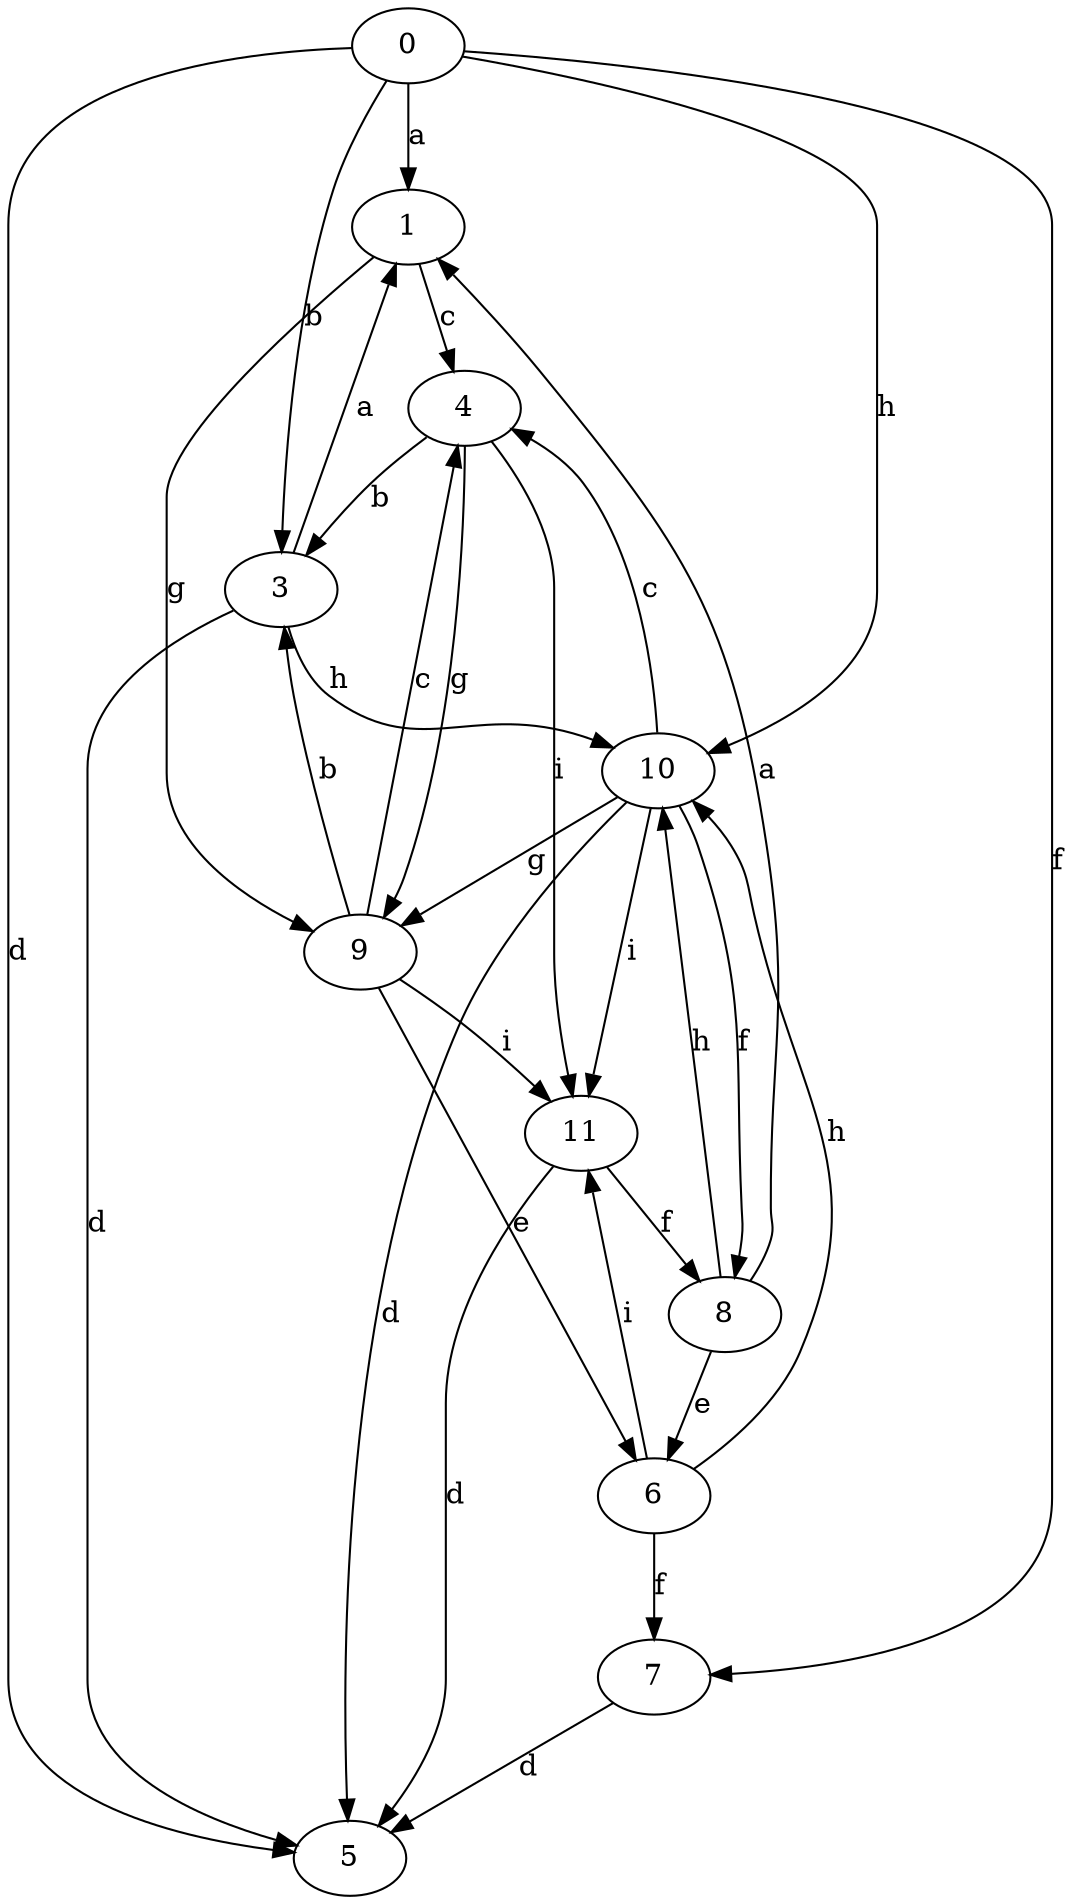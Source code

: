 strict digraph  {
0;
1;
3;
4;
5;
6;
7;
8;
9;
10;
11;
0 -> 1  [label=a];
0 -> 3  [label=b];
0 -> 5  [label=d];
0 -> 7  [label=f];
0 -> 10  [label=h];
1 -> 4  [label=c];
1 -> 9  [label=g];
3 -> 1  [label=a];
3 -> 5  [label=d];
3 -> 10  [label=h];
4 -> 3  [label=b];
4 -> 9  [label=g];
4 -> 11  [label=i];
6 -> 7  [label=f];
6 -> 10  [label=h];
6 -> 11  [label=i];
7 -> 5  [label=d];
8 -> 1  [label=a];
8 -> 6  [label=e];
8 -> 10  [label=h];
9 -> 3  [label=b];
9 -> 4  [label=c];
9 -> 6  [label=e];
9 -> 11  [label=i];
10 -> 4  [label=c];
10 -> 5  [label=d];
10 -> 8  [label=f];
10 -> 9  [label=g];
10 -> 11  [label=i];
11 -> 5  [label=d];
11 -> 8  [label=f];
}
